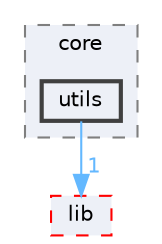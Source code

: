 digraph "techstorm/core/utils"
{
 // LATEX_PDF_SIZE
  bgcolor="transparent";
  edge [fontname=Helvetica,fontsize=10,labelfontname=Helvetica,labelfontsize=10];
  node [fontname=Helvetica,fontsize=10,shape=box,height=0.2,width=0.4];
  compound=true
  subgraph clusterdir_cf837ce2acd7da7bca021b6616dd34cf {
    graph [ bgcolor="#edf0f7", pencolor="grey50", label="core", fontname=Helvetica,fontsize=10 style="filled,dashed", URL="dir_cf837ce2acd7da7bca021b6616dd34cf.html",tooltip=""]
  dir_cbef8ebb2c536ea23d3859c4724eaad1 [label="utils", fillcolor="#edf0f7", color="grey25", style="filled,bold", URL="dir_cbef8ebb2c536ea23d3859c4724eaad1.html",tooltip=""];
  }
  dir_ce77d4233c48ea156838b94d75726422 [label="lib", fillcolor="#edf0f7", color="red", style="filled,dashed", URL="dir_ce77d4233c48ea156838b94d75726422.html",tooltip=""];
  dir_cbef8ebb2c536ea23d3859c4724eaad1->dir_ce77d4233c48ea156838b94d75726422 [headlabel="1", labeldistance=1.5 headhref="dir_000139_000065.html" href="dir_000139_000065.html" color="steelblue1" fontcolor="steelblue1"];
}
